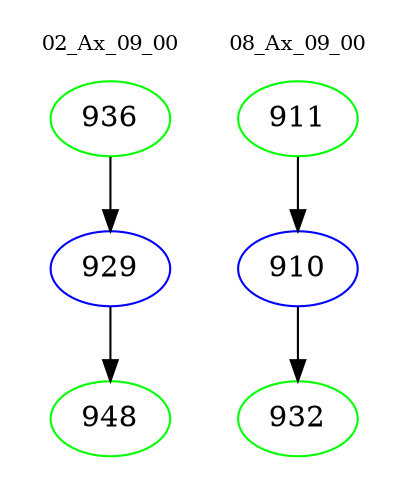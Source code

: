 digraph{
subgraph cluster_0 {
color = white
label = "02_Ax_09_00";
fontsize=10;
T0_936 [label="936", color="green"]
T0_936 -> T0_929 [color="black"]
T0_929 [label="929", color="blue"]
T0_929 -> T0_948 [color="black"]
T0_948 [label="948", color="green"]
}
subgraph cluster_1 {
color = white
label = "08_Ax_09_00";
fontsize=10;
T1_911 [label="911", color="green"]
T1_911 -> T1_910 [color="black"]
T1_910 [label="910", color="blue"]
T1_910 -> T1_932 [color="black"]
T1_932 [label="932", color="green"]
}
}
